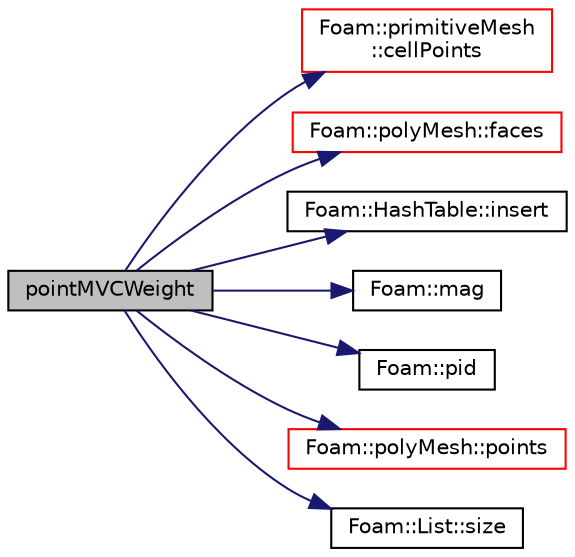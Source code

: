 digraph "pointMVCWeight"
{
  bgcolor="transparent";
  edge [fontname="Helvetica",fontsize="10",labelfontname="Helvetica",labelfontsize="10"];
  node [fontname="Helvetica",fontsize="10",shape=record];
  rankdir="LR";
  Node0 [label="pointMVCWeight",height=0.2,width=0.4,color="black", fillcolor="grey75", style="filled", fontcolor="black"];
  Node0 -> Node1 [color="midnightblue",fontsize="10",style="solid",fontname="Helvetica"];
  Node1 [label="Foam::primitiveMesh\l::cellPoints",height=0.2,width=0.4,color="red",URL="$a28685.html#aa5b91fb2565748db19aecddd8e7d8dcd"];
  Node0 -> Node61 [color="midnightblue",fontsize="10",style="solid",fontname="Helvetica"];
  Node61 [label="Foam::polyMesh::faces",height=0.2,width=0.4,color="red",URL="$a28565.html#a431c0a24765f0bb6d32f6a03ce0e9b57",tooltip="Return raw faces. "];
  Node0 -> Node62 [color="midnightblue",fontsize="10",style="solid",fontname="Helvetica"];
  Node62 [label="Foam::HashTable::insert",height=0.2,width=0.4,color="black",URL="$a26841.html#a5eee1e0e199ad59b9cb3916cd42156e0",tooltip="Insert a new hashedEntry. "];
  Node0 -> Node63 [color="midnightblue",fontsize="10",style="solid",fontname="Helvetica"];
  Node63 [label="Foam::mag",height=0.2,width=0.4,color="black",URL="$a21851.html#a929da2a3fdcf3dacbbe0487d3a330dae"];
  Node0 -> Node64 [color="midnightblue",fontsize="10",style="solid",fontname="Helvetica"];
  Node64 [label="Foam::pid",height=0.2,width=0.4,color="black",URL="$a21851.html#ab621fe2533a48ef515cd6477f3aec992",tooltip="Return the PID of this process. "];
  Node0 -> Node65 [color="midnightblue",fontsize="10",style="solid",fontname="Helvetica"];
  Node65 [label="Foam::polyMesh::points",height=0.2,width=0.4,color="red",URL="$a28565.html#ac44123fc1265297c41a43c3b62fdb4c2",tooltip="Return raw points. "];
  Node0 -> Node66 [color="midnightblue",fontsize="10",style="solid",fontname="Helvetica"];
  Node66 [label="Foam::List::size",height=0.2,width=0.4,color="black",URL="$a26833.html#a8a5f6fa29bd4b500caf186f60245b384",tooltip="Override size to be inconsistent with allocated storage. "];
}
